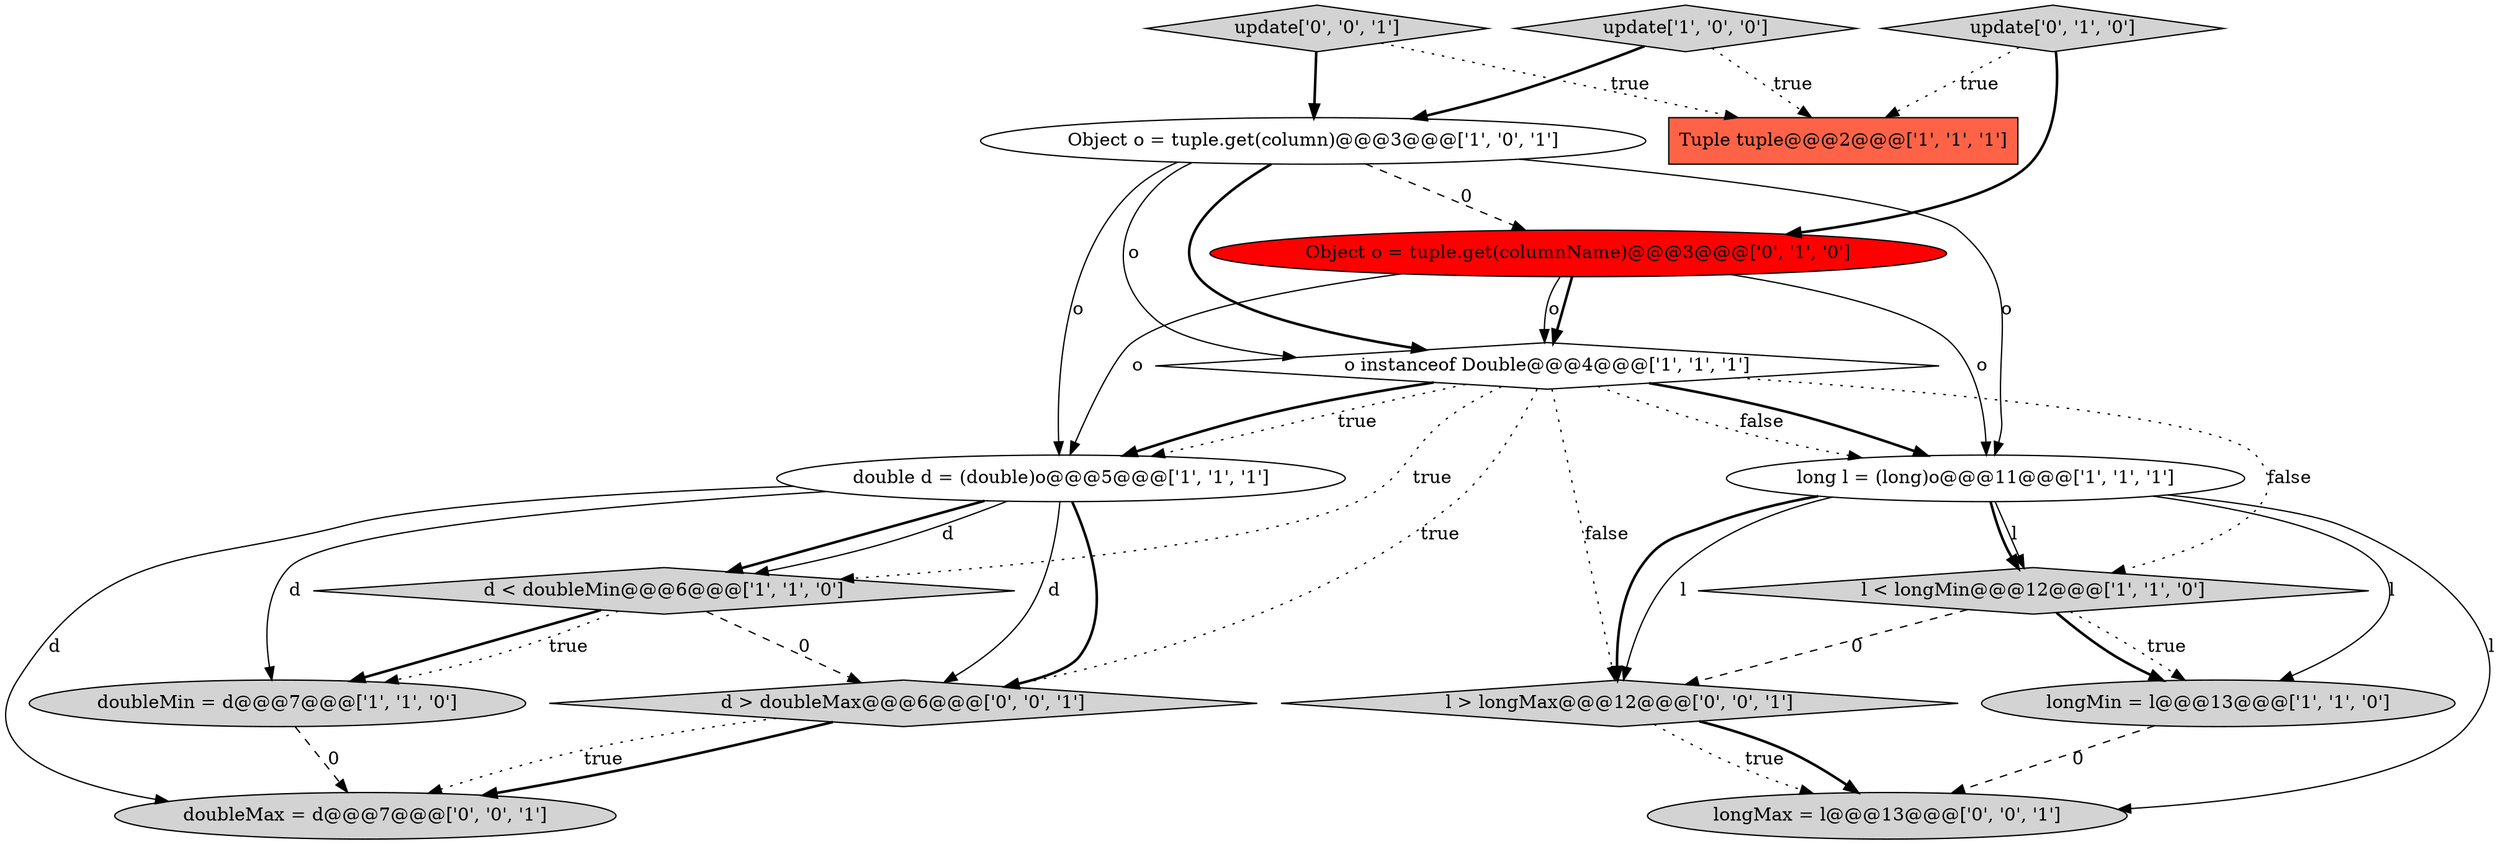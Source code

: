 digraph {
7 [style = filled, label = "Tuple tuple@@@2@@@['1', '1', '1']", fillcolor = tomato, shape = box image = "AAA0AAABBB1BBB"];
9 [style = filled, label = "doubleMin = d@@@7@@@['1', '1', '0']", fillcolor = lightgray, shape = ellipse image = "AAA0AAABBB1BBB"];
2 [style = filled, label = "update['1', '0', '0']", fillcolor = lightgray, shape = diamond image = "AAA0AAABBB1BBB"];
5 [style = filled, label = "long l = (long)o@@@11@@@['1', '1', '1']", fillcolor = white, shape = ellipse image = "AAA0AAABBB1BBB"];
14 [style = filled, label = "doubleMax = d@@@7@@@['0', '0', '1']", fillcolor = lightgray, shape = ellipse image = "AAA0AAABBB3BBB"];
11 [style = filled, label = "Object o = tuple.get(columnName)@@@3@@@['0', '1', '0']", fillcolor = red, shape = ellipse image = "AAA1AAABBB2BBB"];
13 [style = filled, label = "d > doubleMax@@@6@@@['0', '0', '1']", fillcolor = lightgray, shape = diamond image = "AAA0AAABBB3BBB"];
3 [style = filled, label = "l < longMin@@@12@@@['1', '1', '0']", fillcolor = lightgray, shape = diamond image = "AAA0AAABBB1BBB"];
1 [style = filled, label = "d < doubleMin@@@6@@@['1', '1', '0']", fillcolor = lightgray, shape = diamond image = "AAA0AAABBB1BBB"];
0 [style = filled, label = "double d = (double)o@@@5@@@['1', '1', '1']", fillcolor = white, shape = ellipse image = "AAA0AAABBB1BBB"];
8 [style = filled, label = "o instanceof Double@@@4@@@['1', '1', '1']", fillcolor = white, shape = diamond image = "AAA0AAABBB1BBB"];
10 [style = filled, label = "update['0', '1', '0']", fillcolor = lightgray, shape = diamond image = "AAA0AAABBB2BBB"];
12 [style = filled, label = "longMax = l@@@13@@@['0', '0', '1']", fillcolor = lightgray, shape = ellipse image = "AAA0AAABBB3BBB"];
15 [style = filled, label = "update['0', '0', '1']", fillcolor = lightgray, shape = diamond image = "AAA0AAABBB3BBB"];
6 [style = filled, label = "longMin = l@@@13@@@['1', '1', '0']", fillcolor = lightgray, shape = ellipse image = "AAA0AAABBB1BBB"];
16 [style = filled, label = "l > longMax@@@12@@@['0', '0', '1']", fillcolor = lightgray, shape = diamond image = "AAA0AAABBB3BBB"];
4 [style = filled, label = "Object o = tuple.get(column)@@@3@@@['1', '0', '1']", fillcolor = white, shape = ellipse image = "AAA0AAABBB1BBB"];
5->3 [style = bold, label=""];
0->14 [style = solid, label="d"];
8->3 [style = dotted, label="false"];
16->12 [style = dotted, label="true"];
0->13 [style = bold, label=""];
5->16 [style = solid, label="l"];
0->13 [style = solid, label="d"];
3->6 [style = bold, label=""];
4->8 [style = solid, label="o"];
3->6 [style = dotted, label="true"];
15->7 [style = dotted, label="true"];
2->4 [style = bold, label=""];
5->12 [style = solid, label="l"];
1->9 [style = bold, label=""];
11->0 [style = solid, label="o"];
11->8 [style = solid, label="o"];
6->12 [style = dashed, label="0"];
1->13 [style = dashed, label="0"];
4->0 [style = solid, label="o"];
8->0 [style = bold, label=""];
5->16 [style = bold, label=""];
8->1 [style = dotted, label="true"];
11->5 [style = solid, label="o"];
9->14 [style = dashed, label="0"];
4->5 [style = solid, label="o"];
8->5 [style = bold, label=""];
0->1 [style = bold, label=""];
2->7 [style = dotted, label="true"];
1->9 [style = dotted, label="true"];
5->6 [style = solid, label="l"];
15->4 [style = bold, label=""];
5->3 [style = solid, label="l"];
4->8 [style = bold, label=""];
11->8 [style = bold, label=""];
8->0 [style = dotted, label="true"];
8->5 [style = dotted, label="false"];
0->1 [style = solid, label="d"];
8->13 [style = dotted, label="true"];
4->11 [style = dashed, label="0"];
13->14 [style = dotted, label="true"];
13->14 [style = bold, label=""];
0->9 [style = solid, label="d"];
16->12 [style = bold, label=""];
10->7 [style = dotted, label="true"];
8->16 [style = dotted, label="false"];
3->16 [style = dashed, label="0"];
10->11 [style = bold, label=""];
}
